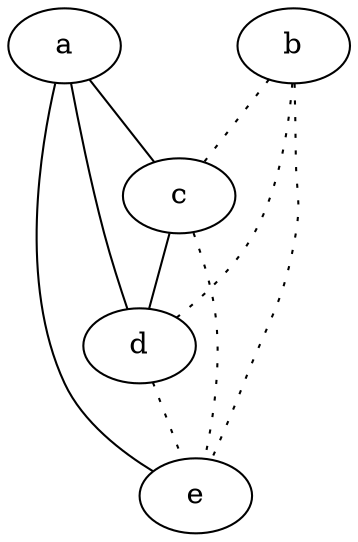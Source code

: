 graph {
a -- c;
a -- d;
a -- e;
b -- c [style=dotted];
b -- d [style=dotted];
b -- e [style=dotted];
c -- d;
c -- e [style=dotted];
d -- e [style=dotted];
}
